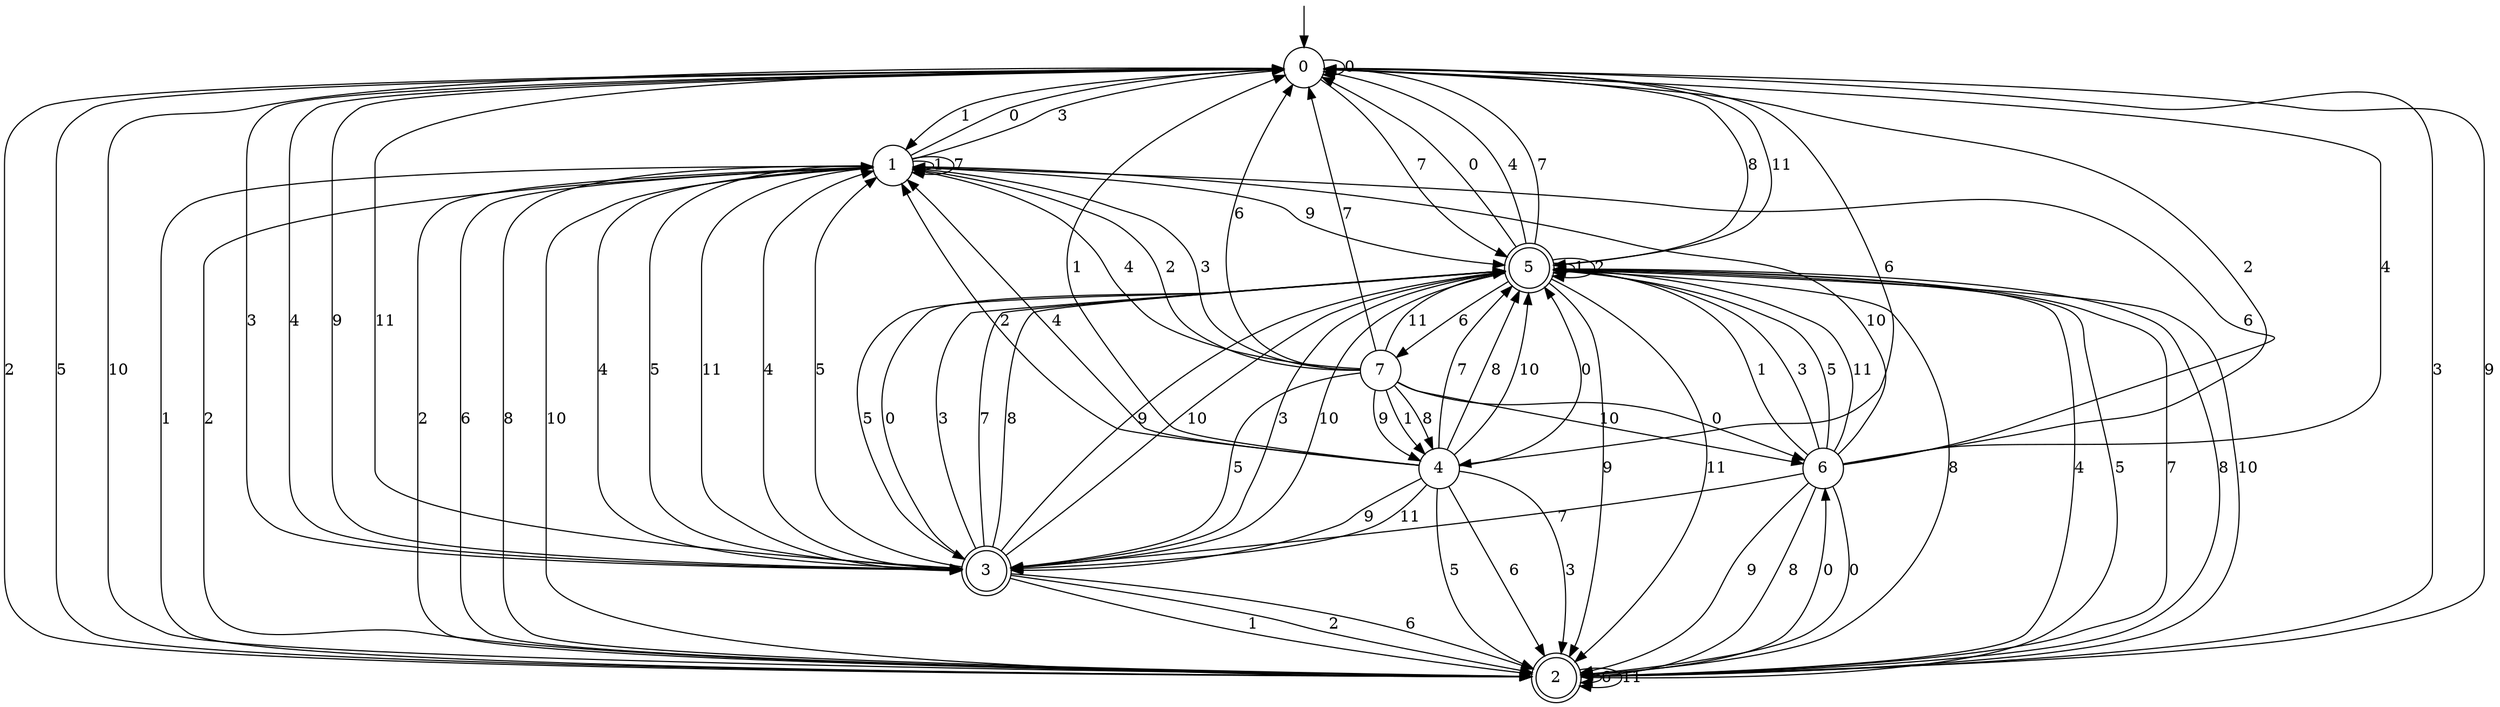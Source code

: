 digraph g {

	s0 [shape="circle" label="0"];
	s1 [shape="circle" label="1"];
	s2 [shape="doublecircle" label="2"];
	s3 [shape="doublecircle" label="3"];
	s4 [shape="circle" label="4"];
	s5 [shape="doublecircle" label="5"];
	s6 [shape="circle" label="6"];
	s7 [shape="circle" label="7"];
	s0 -> s0 [label="0"];
	s0 -> s1 [label="1"];
	s0 -> s2 [label="2"];
	s0 -> s3 [label="3"];
	s0 -> s3 [label="4"];
	s0 -> s2 [label="5"];
	s0 -> s4 [label="6"];
	s0 -> s5 [label="7"];
	s0 -> s5 [label="8"];
	s0 -> s3 [label="9"];
	s0 -> s2 [label="10"];
	s0 -> s5 [label="11"];
	s1 -> s0 [label="0"];
	s1 -> s1 [label="1"];
	s1 -> s2 [label="2"];
	s1 -> s0 [label="3"];
	s1 -> s3 [label="4"];
	s1 -> s3 [label="5"];
	s1 -> s2 [label="6"];
	s1 -> s1 [label="7"];
	s1 -> s2 [label="8"];
	s1 -> s5 [label="9"];
	s1 -> s2 [label="10"];
	s1 -> s3 [label="11"];
	s2 -> s6 [label="0"];
	s2 -> s1 [label="1"];
	s2 -> s1 [label="2"];
	s2 -> s0 [label="3"];
	s2 -> s5 [label="4"];
	s2 -> s5 [label="5"];
	s2 -> s2 [label="6"];
	s2 -> s5 [label="7"];
	s2 -> s5 [label="8"];
	s2 -> s0 [label="9"];
	s2 -> s5 [label="10"];
	s2 -> s2 [label="11"];
	s3 -> s5 [label="0"];
	s3 -> s2 [label="1"];
	s3 -> s2 [label="2"];
	s3 -> s5 [label="3"];
	s3 -> s1 [label="4"];
	s3 -> s1 [label="5"];
	s3 -> s2 [label="6"];
	s3 -> s5 [label="7"];
	s3 -> s5 [label="8"];
	s3 -> s5 [label="9"];
	s3 -> s5 [label="10"];
	s3 -> s0 [label="11"];
	s4 -> s5 [label="0"];
	s4 -> s0 [label="1"];
	s4 -> s1 [label="2"];
	s4 -> s2 [label="3"];
	s4 -> s1 [label="4"];
	s4 -> s2 [label="5"];
	s4 -> s2 [label="6"];
	s4 -> s5 [label="7"];
	s4 -> s5 [label="8"];
	s4 -> s3 [label="9"];
	s4 -> s5 [label="10"];
	s4 -> s3 [label="11"];
	s5 -> s0 [label="0"];
	s5 -> s5 [label="1"];
	s5 -> s5 [label="2"];
	s5 -> s3 [label="3"];
	s5 -> s0 [label="4"];
	s5 -> s3 [label="5"];
	s5 -> s7 [label="6"];
	s5 -> s0 [label="7"];
	s5 -> s2 [label="8"];
	s5 -> s2 [label="9"];
	s5 -> s3 [label="10"];
	s5 -> s2 [label="11"];
	s6 -> s2 [label="0"];
	s6 -> s5 [label="1"];
	s6 -> s0 [label="2"];
	s6 -> s5 [label="3"];
	s6 -> s0 [label="4"];
	s6 -> s5 [label="5"];
	s6 -> s1 [label="6"];
	s6 -> s3 [label="7"];
	s6 -> s2 [label="8"];
	s6 -> s2 [label="9"];
	s6 -> s1 [label="10"];
	s6 -> s5 [label="11"];
	s7 -> s6 [label="0"];
	s7 -> s4 [label="1"];
	s7 -> s1 [label="2"];
	s7 -> s1 [label="3"];
	s7 -> s1 [label="4"];
	s7 -> s3 [label="5"];
	s7 -> s0 [label="6"];
	s7 -> s0 [label="7"];
	s7 -> s4 [label="8"];
	s7 -> s4 [label="9"];
	s7 -> s6 [label="10"];
	s7 -> s5 [label="11"];

__start0 [label="" shape="none" width="0" height="0"];
__start0 -> s0;

}
